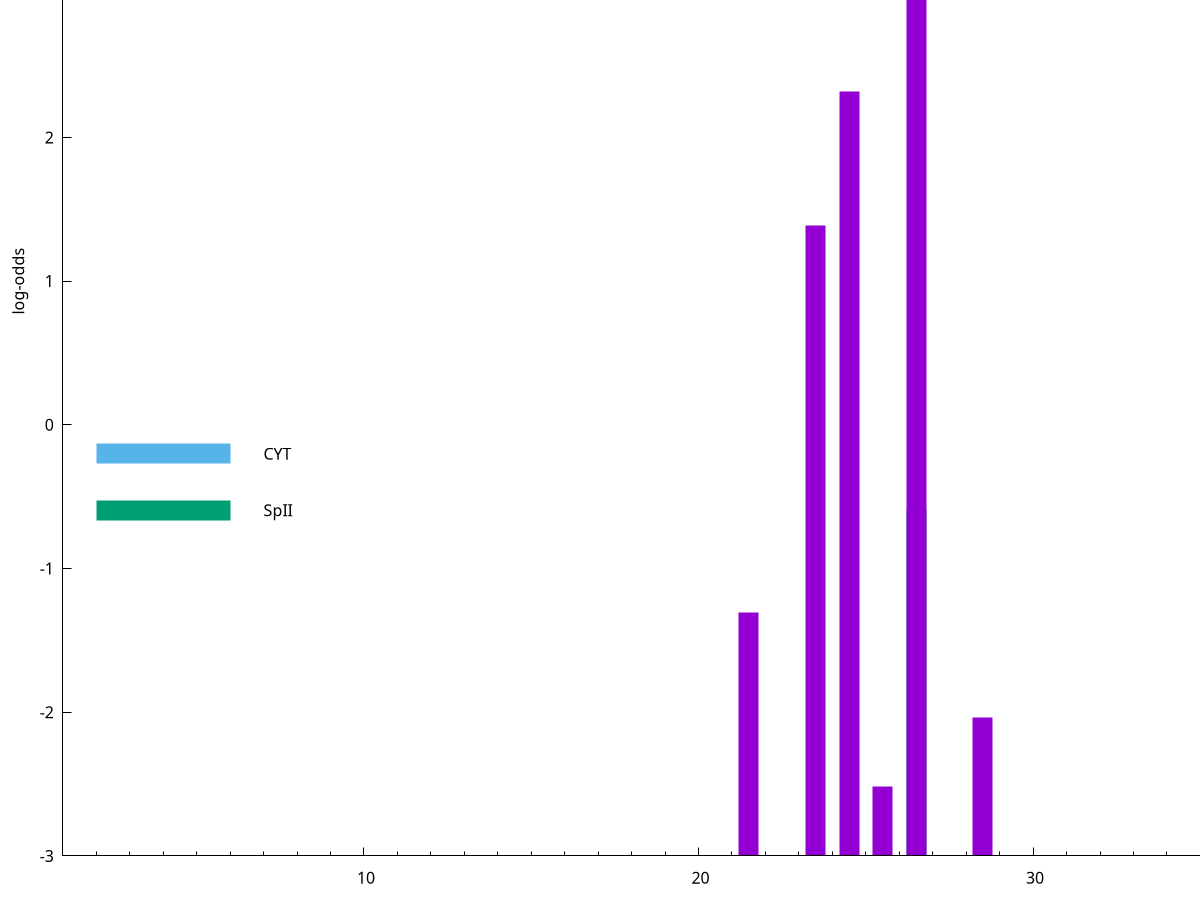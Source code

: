 set title "LipoP predictions for SRR4017849.gff"
set size 2., 1.4
set xrange [1:70] 
set mxtics 10
set yrange [-3:5]
set y2range [0:8]
set ylabel "log-odds"
set term postscript eps color solid "Helvetica" 30
set output "SRR4017849.gff54.eps"
set arrow from 2,4.09423 to 6,4.09423 nohead lt 1 lw 20
set label "SpI" at 7,4.09423
set arrow from 2,-0.200913 to 6,-0.200913 nohead lt 3 lw 20
set label "CYT" at 7,-0.200913
set arrow from 2,-0.593994 to 6,-0.593994 nohead lt 2 lw 20
set label "SpII" at 7,-0.593994
set arrow from 2,4.09423 to 6,4.09423 nohead lt 1 lw 20
set label "SpI" at 7,4.09423
# NOTE: The scores below are the log-odds scores with the threshold
# NOTE: subtracted (a hack to make gnuplot make the histogram all
# NOTE: look nice).
plot "-" axes x1y2 title "" with impulses lt 2 lw 20, "-" axes x1y2 title "" with impulses lt 1 lw 20
26.500000 2.406006
e
26.500000 6.078380
24.500000 5.319880
23.500000 4.387390
21.500000 1.693560
28.500000 0.961660
25.500000 0.480610
e
exit
